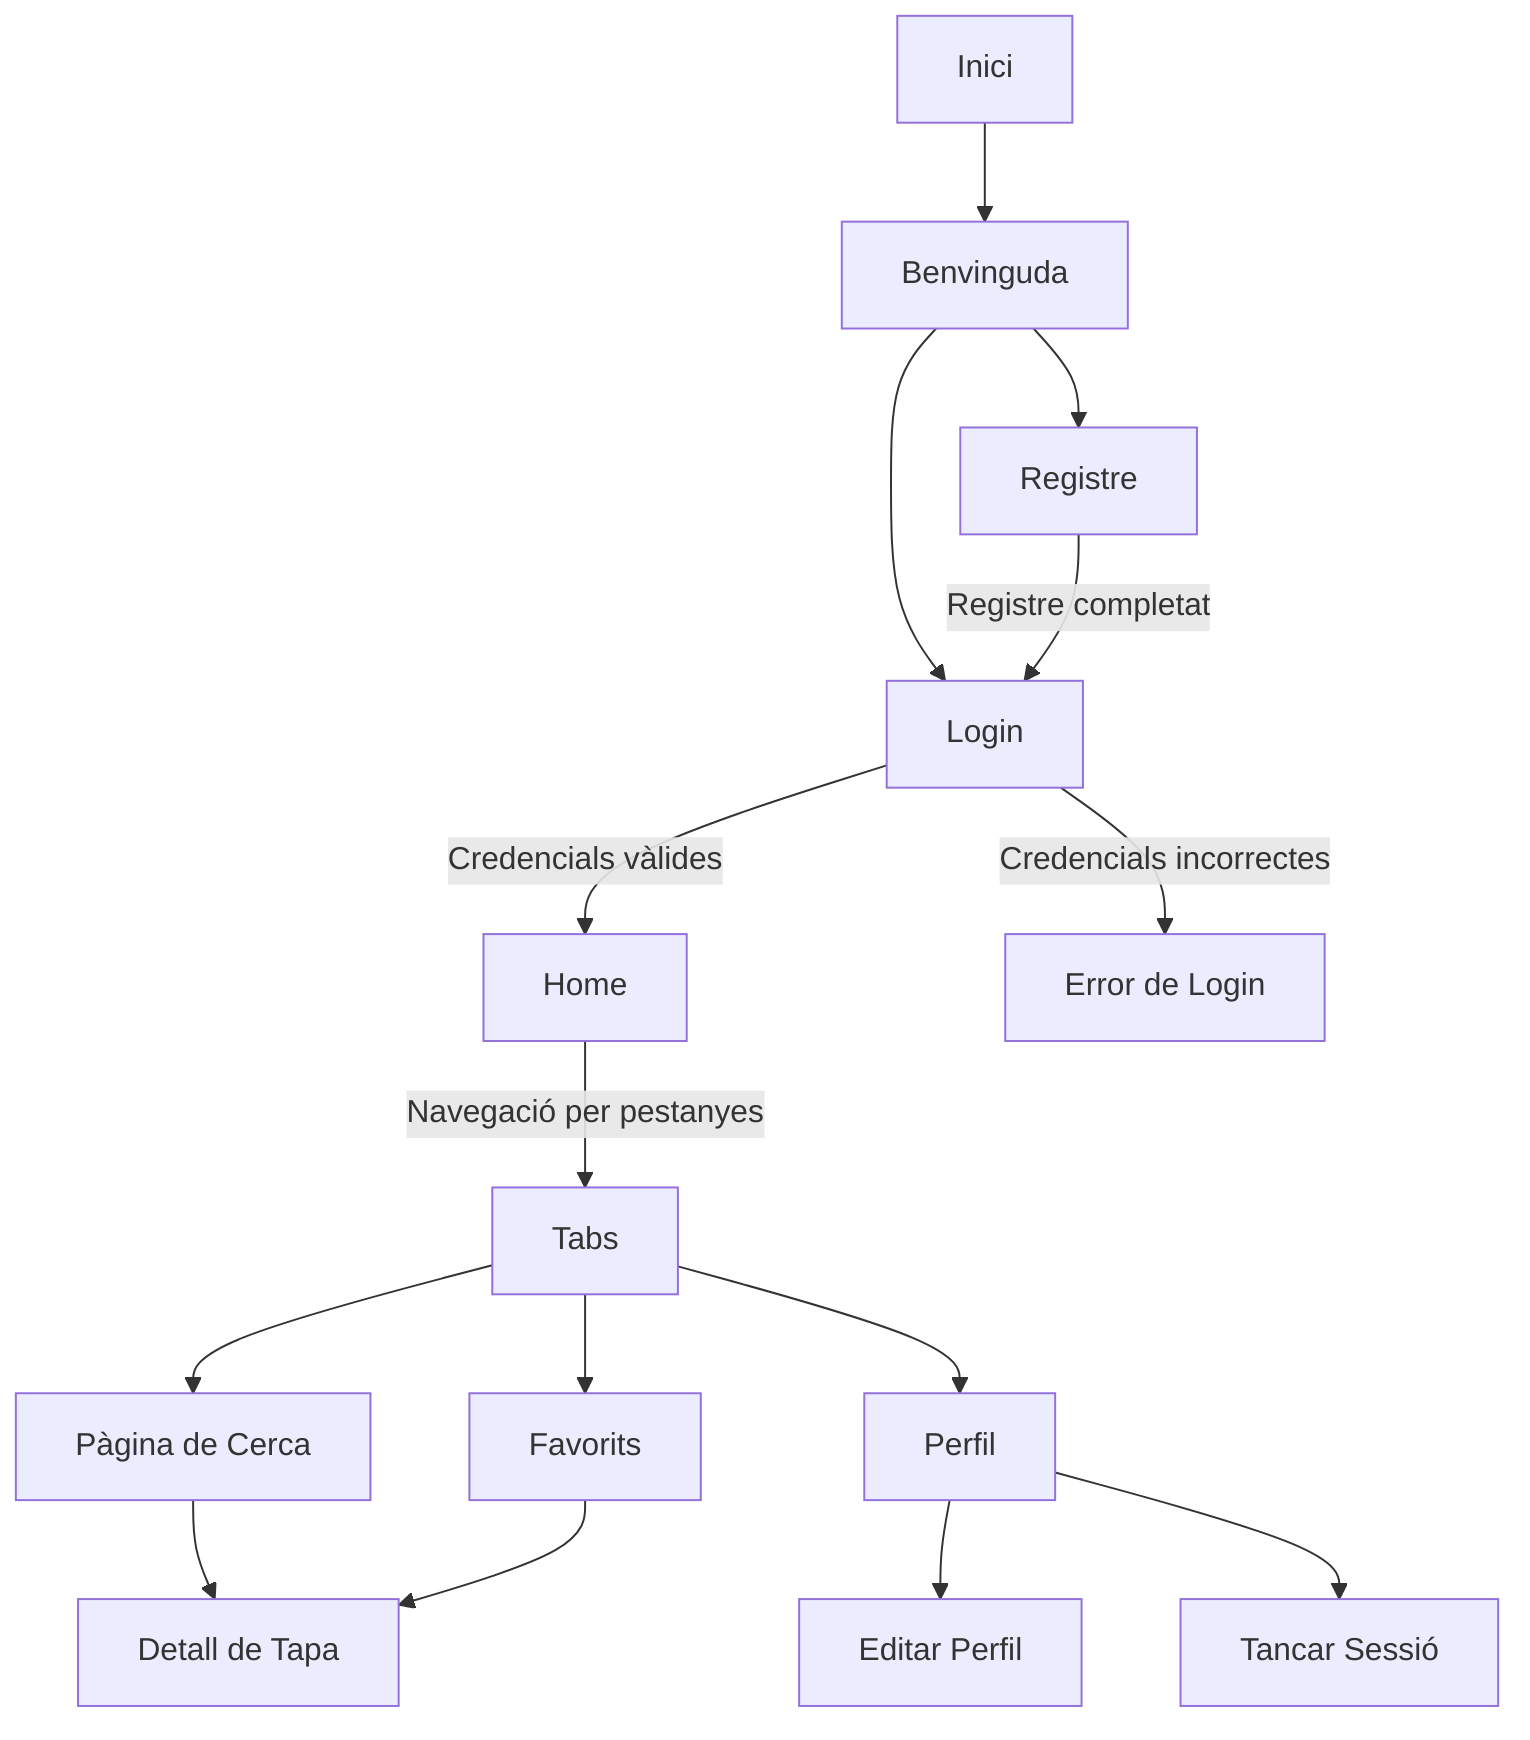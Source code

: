 flowchart TD
    Start[Inici] --> Welcome[Benvinguda]
    Welcome --> Login[Login]
    Welcome --> Register[Registre]
    Login -->|Credencials vàlides| Home[Home]
    Login -->|Credencials incorrectes| LoginError[Error de Login]
    Register -->|Registre completat| Login

    Home -->|Navegació per pestanyes| Tabs
    Tabs --> Search[Pàgina de Cerca]
    Tabs --> Favorites[Favorits]
    Tabs --> UserProfile[Perfil]

    Search --> TapaDetails[Detall de Tapa]
    Favorites --> TapaDetails

    UserProfile --> EditProfile[Editar Perfil]
    UserProfile --> Logout[Tancar Sessió]